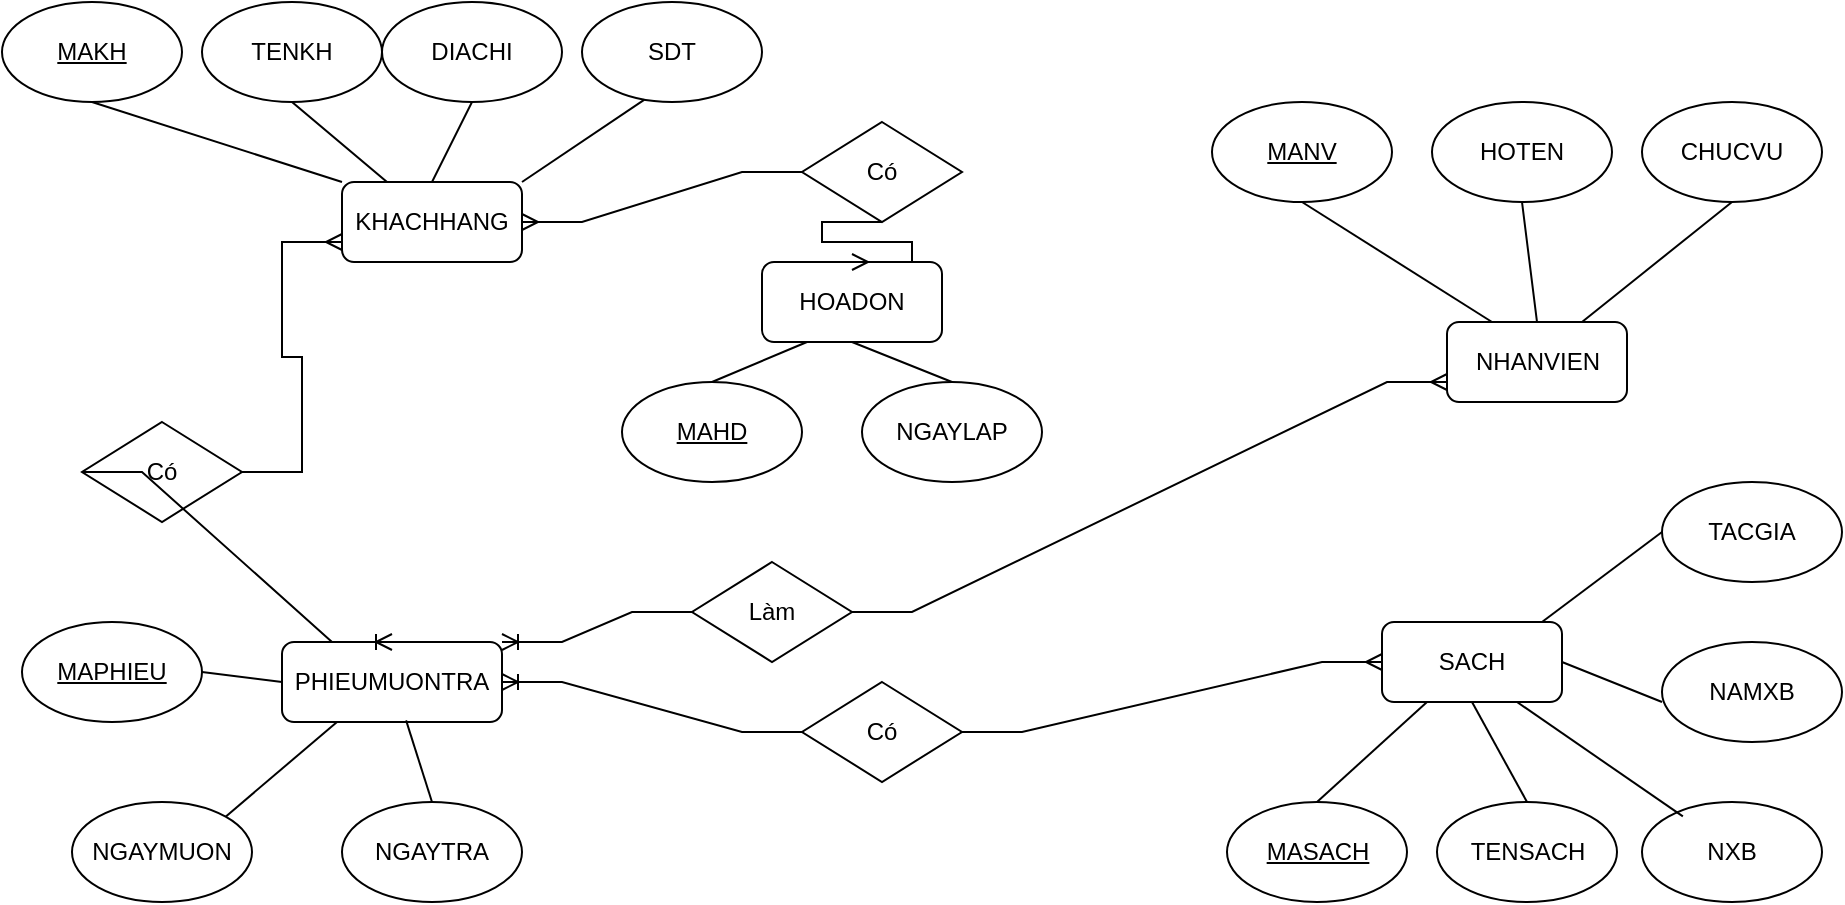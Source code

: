 <mxfile version="22.1.0" type="github">
  <diagram name="Page-1" id="KnALyriimFNui6E05drS">
    <mxGraphModel dx="736" dy="764" grid="1" gridSize="10" guides="1" tooltips="1" connect="1" arrows="1" fold="1" page="1" pageScale="1" pageWidth="850" pageHeight="1100" math="0" shadow="0">
      <root>
        <mxCell id="0" />
        <mxCell id="1" parent="0" />
        <mxCell id="fGixFEicbK8jAKSVXInB-1" value="KHACHHANG" style="rounded=1;whiteSpace=wrap;html=1;" vertex="1" parent="1">
          <mxGeometry x="170" y="140" width="90" height="40" as="geometry" />
        </mxCell>
        <mxCell id="fGixFEicbK8jAKSVXInB-2" value="NHANVIEN" style="rounded=1;whiteSpace=wrap;html=1;" vertex="1" parent="1">
          <mxGeometry x="722.5" y="210" width="90" height="40" as="geometry" />
        </mxCell>
        <mxCell id="fGixFEicbK8jAKSVXInB-3" value="PHIEUMUONTRA" style="rounded=1;whiteSpace=wrap;html=1;" vertex="1" parent="1">
          <mxGeometry x="140" y="370" width="110" height="40" as="geometry" />
        </mxCell>
        <mxCell id="fGixFEicbK8jAKSVXInB-4" value="HOADON" style="rounded=1;whiteSpace=wrap;html=1;" vertex="1" parent="1">
          <mxGeometry x="380" y="180" width="90" height="40" as="geometry" />
        </mxCell>
        <mxCell id="fGixFEicbK8jAKSVXInB-5" value="SACH" style="rounded=1;whiteSpace=wrap;html=1;" vertex="1" parent="1">
          <mxGeometry x="690" y="360" width="90" height="40" as="geometry" />
        </mxCell>
        <mxCell id="fGixFEicbK8jAKSVXInB-6" value="&lt;u&gt;MAKH&lt;/u&gt;" style="ellipse;whiteSpace=wrap;html=1;" vertex="1" parent="1">
          <mxGeometry y="50" width="90" height="50" as="geometry" />
        </mxCell>
        <mxCell id="fGixFEicbK8jAKSVXInB-7" value="TENKH" style="ellipse;whiteSpace=wrap;html=1;" vertex="1" parent="1">
          <mxGeometry x="100" y="50" width="90" height="50" as="geometry" />
        </mxCell>
        <mxCell id="fGixFEicbK8jAKSVXInB-8" value="DIACHI" style="ellipse;whiteSpace=wrap;html=1;" vertex="1" parent="1">
          <mxGeometry x="190" y="50" width="90" height="50" as="geometry" />
        </mxCell>
        <mxCell id="fGixFEicbK8jAKSVXInB-9" value="SDT" style="ellipse;whiteSpace=wrap;html=1;" vertex="1" parent="1">
          <mxGeometry x="290" y="50" width="90" height="50" as="geometry" />
        </mxCell>
        <mxCell id="fGixFEicbK8jAKSVXInB-10" value="" style="endArrow=none;html=1;rounded=0;entryX=0.5;entryY=1;entryDx=0;entryDy=0;exitX=0;exitY=0;exitDx=0;exitDy=0;" edge="1" parent="1" source="fGixFEicbK8jAKSVXInB-1" target="fGixFEicbK8jAKSVXInB-6">
          <mxGeometry width="50" height="50" relative="1" as="geometry">
            <mxPoint x="80" y="170" as="sourcePoint" />
            <mxPoint x="130" y="120" as="targetPoint" />
          </mxGeometry>
        </mxCell>
        <mxCell id="fGixFEicbK8jAKSVXInB-11" value="" style="endArrow=none;html=1;rounded=0;entryX=0.5;entryY=1;entryDx=0;entryDy=0;exitX=0.25;exitY=0;exitDx=0;exitDy=0;" edge="1" parent="1" source="fGixFEicbK8jAKSVXInB-1" target="fGixFEicbK8jAKSVXInB-7">
          <mxGeometry width="50" height="50" relative="1" as="geometry">
            <mxPoint x="130" y="250" as="sourcePoint" />
            <mxPoint x="180" y="210" as="targetPoint" />
          </mxGeometry>
        </mxCell>
        <mxCell id="fGixFEicbK8jAKSVXInB-12" value="" style="endArrow=none;html=1;rounded=0;entryX=0.5;entryY=1;entryDx=0;entryDy=0;exitX=0.5;exitY=0;exitDx=0;exitDy=0;" edge="1" parent="1" source="fGixFEicbK8jAKSVXInB-1" target="fGixFEicbK8jAKSVXInB-8">
          <mxGeometry width="50" height="50" relative="1" as="geometry">
            <mxPoint x="210" y="180" as="sourcePoint" />
            <mxPoint x="260" y="130" as="targetPoint" />
          </mxGeometry>
        </mxCell>
        <mxCell id="fGixFEicbK8jAKSVXInB-13" value="" style="endArrow=none;html=1;rounded=0;entryX=0.347;entryY=0.976;entryDx=0;entryDy=0;entryPerimeter=0;exitX=1;exitY=0;exitDx=0;exitDy=0;" edge="1" parent="1" source="fGixFEicbK8jAKSVXInB-1" target="fGixFEicbK8jAKSVXInB-9">
          <mxGeometry width="50" height="50" relative="1" as="geometry">
            <mxPoint x="260" y="180" as="sourcePoint" />
            <mxPoint x="310" y="130" as="targetPoint" />
          </mxGeometry>
        </mxCell>
        <mxCell id="fGixFEicbK8jAKSVXInB-14" value="&lt;u&gt;MANV&lt;/u&gt;" style="ellipse;whiteSpace=wrap;html=1;" vertex="1" parent="1">
          <mxGeometry x="605" y="100" width="90" height="50" as="geometry" />
        </mxCell>
        <mxCell id="fGixFEicbK8jAKSVXInB-15" value="HOTEN" style="ellipse;whiteSpace=wrap;html=1;" vertex="1" parent="1">
          <mxGeometry x="715" y="100" width="90" height="50" as="geometry" />
        </mxCell>
        <mxCell id="fGixFEicbK8jAKSVXInB-16" value="CHUCVU" style="ellipse;whiteSpace=wrap;html=1;" vertex="1" parent="1">
          <mxGeometry x="820" y="100" width="90" height="50" as="geometry" />
        </mxCell>
        <mxCell id="fGixFEicbK8jAKSVXInB-17" value="&lt;u&gt;MAPHIEU&lt;/u&gt;" style="ellipse;whiteSpace=wrap;html=1;" vertex="1" parent="1">
          <mxGeometry x="10" y="360" width="90" height="50" as="geometry" />
        </mxCell>
        <mxCell id="fGixFEicbK8jAKSVXInB-18" value="NGAYMUON" style="ellipse;whiteSpace=wrap;html=1;" vertex="1" parent="1">
          <mxGeometry x="35" y="450" width="90" height="50" as="geometry" />
        </mxCell>
        <mxCell id="fGixFEicbK8jAKSVXInB-19" value="NGAYTRA" style="ellipse;whiteSpace=wrap;html=1;" vertex="1" parent="1">
          <mxGeometry x="170" y="450" width="90" height="50" as="geometry" />
        </mxCell>
        <mxCell id="fGixFEicbK8jAKSVXInB-20" value="&lt;u&gt;MAHD&lt;/u&gt;" style="ellipse;whiteSpace=wrap;html=1;" vertex="1" parent="1">
          <mxGeometry x="310" y="240" width="90" height="50" as="geometry" />
        </mxCell>
        <mxCell id="fGixFEicbK8jAKSVXInB-21" value="NGAYLAP" style="ellipse;whiteSpace=wrap;html=1;" vertex="1" parent="1">
          <mxGeometry x="430" y="240" width="90" height="50" as="geometry" />
        </mxCell>
        <mxCell id="fGixFEicbK8jAKSVXInB-22" value="&lt;u&gt;MASACH&lt;/u&gt;" style="ellipse;whiteSpace=wrap;html=1;" vertex="1" parent="1">
          <mxGeometry x="612.5" y="450" width="90" height="50" as="geometry" />
        </mxCell>
        <mxCell id="fGixFEicbK8jAKSVXInB-23" value="TENSACH" style="ellipse;whiteSpace=wrap;html=1;" vertex="1" parent="1">
          <mxGeometry x="717.5" y="450" width="90" height="50" as="geometry" />
        </mxCell>
        <mxCell id="fGixFEicbK8jAKSVXInB-24" value="NXB" style="ellipse;whiteSpace=wrap;html=1;" vertex="1" parent="1">
          <mxGeometry x="820" y="450" width="90" height="50" as="geometry" />
        </mxCell>
        <mxCell id="fGixFEicbK8jAKSVXInB-25" value="TACGIA" style="ellipse;whiteSpace=wrap;html=1;" vertex="1" parent="1">
          <mxGeometry x="830" y="290" width="90" height="50" as="geometry" />
        </mxCell>
        <mxCell id="fGixFEicbK8jAKSVXInB-26" value="NAMXB" style="ellipse;whiteSpace=wrap;html=1;" vertex="1" parent="1">
          <mxGeometry x="830" y="370" width="90" height="50" as="geometry" />
        </mxCell>
        <mxCell id="fGixFEicbK8jAKSVXInB-27" value="" style="endArrow=none;html=1;rounded=0;entryX=0;entryY=0.5;entryDx=0;entryDy=0;exitX=1;exitY=0.5;exitDx=0;exitDy=0;" edge="1" parent="1" source="fGixFEicbK8jAKSVXInB-17" target="fGixFEicbK8jAKSVXInB-3">
          <mxGeometry width="50" height="50" relative="1" as="geometry">
            <mxPoint x="80" y="390" as="sourcePoint" />
            <mxPoint x="130" y="340" as="targetPoint" />
          </mxGeometry>
        </mxCell>
        <mxCell id="fGixFEicbK8jAKSVXInB-28" value="" style="endArrow=none;html=1;rounded=0;entryX=0.25;entryY=1;entryDx=0;entryDy=0;exitX=1;exitY=0;exitDx=0;exitDy=0;" edge="1" parent="1" source="fGixFEicbK8jAKSVXInB-18" target="fGixFEicbK8jAKSVXInB-3">
          <mxGeometry width="50" height="50" relative="1" as="geometry">
            <mxPoint x="100" y="490" as="sourcePoint" />
            <mxPoint x="150" y="440" as="targetPoint" />
          </mxGeometry>
        </mxCell>
        <mxCell id="fGixFEicbK8jAKSVXInB-29" value="" style="endArrow=none;html=1;rounded=0;entryX=0.564;entryY=0.98;entryDx=0;entryDy=0;entryPerimeter=0;exitX=0.5;exitY=0;exitDx=0;exitDy=0;" edge="1" parent="1" source="fGixFEicbK8jAKSVXInB-19" target="fGixFEicbK8jAKSVXInB-3">
          <mxGeometry width="50" height="50" relative="1" as="geometry">
            <mxPoint x="170" y="470" as="sourcePoint" />
            <mxPoint x="220" y="420" as="targetPoint" />
          </mxGeometry>
        </mxCell>
        <mxCell id="fGixFEicbK8jAKSVXInB-30" value="" style="endArrow=none;html=1;rounded=0;entryX=0.25;entryY=1;entryDx=0;entryDy=0;exitX=0.5;exitY=0;exitDx=0;exitDy=0;" edge="1" parent="1" source="fGixFEicbK8jAKSVXInB-20" target="fGixFEicbK8jAKSVXInB-4">
          <mxGeometry width="50" height="50" relative="1" as="geometry">
            <mxPoint x="370" y="270" as="sourcePoint" />
            <mxPoint x="420" y="220" as="targetPoint" />
          </mxGeometry>
        </mxCell>
        <mxCell id="fGixFEicbK8jAKSVXInB-31" value="" style="endArrow=none;html=1;rounded=0;entryX=0.5;entryY=1;entryDx=0;entryDy=0;exitX=0.5;exitY=0;exitDx=0;exitDy=0;" edge="1" parent="1" source="fGixFEicbK8jAKSVXInB-21" target="fGixFEicbK8jAKSVXInB-4">
          <mxGeometry width="50" height="50" relative="1" as="geometry">
            <mxPoint x="400" y="270" as="sourcePoint" />
            <mxPoint x="450" y="220" as="targetPoint" />
          </mxGeometry>
        </mxCell>
        <mxCell id="fGixFEicbK8jAKSVXInB-32" value="" style="endArrow=none;html=1;rounded=0;entryX=0.25;entryY=1;entryDx=0;entryDy=0;exitX=0.5;exitY=0;exitDx=0;exitDy=0;" edge="1" parent="1" source="fGixFEicbK8jAKSVXInB-22" target="fGixFEicbK8jAKSVXInB-5">
          <mxGeometry width="50" height="50" relative="1" as="geometry">
            <mxPoint x="670" y="460" as="sourcePoint" />
            <mxPoint x="720" y="410" as="targetPoint" />
          </mxGeometry>
        </mxCell>
        <mxCell id="fGixFEicbK8jAKSVXInB-33" value="" style="endArrow=none;html=1;rounded=0;entryX=0.5;entryY=1;entryDx=0;entryDy=0;exitX=0.5;exitY=0;exitDx=0;exitDy=0;" edge="1" parent="1" source="fGixFEicbK8jAKSVXInB-23" target="fGixFEicbK8jAKSVXInB-5">
          <mxGeometry width="50" height="50" relative="1" as="geometry">
            <mxPoint x="770" y="460" as="sourcePoint" />
            <mxPoint x="820" y="410" as="targetPoint" />
          </mxGeometry>
        </mxCell>
        <mxCell id="fGixFEicbK8jAKSVXInB-34" value="" style="endArrow=none;html=1;rounded=0;entryX=0.75;entryY=1;entryDx=0;entryDy=0;exitX=0.227;exitY=0.144;exitDx=0;exitDy=0;exitPerimeter=0;" edge="1" parent="1" source="fGixFEicbK8jAKSVXInB-24" target="fGixFEicbK8jAKSVXInB-5">
          <mxGeometry width="50" height="50" relative="1" as="geometry">
            <mxPoint x="770" y="470" as="sourcePoint" />
            <mxPoint x="820" y="420" as="targetPoint" />
          </mxGeometry>
        </mxCell>
        <mxCell id="fGixFEicbK8jAKSVXInB-35" value="" style="endArrow=none;html=1;rounded=0;exitX=1;exitY=0.5;exitDx=0;exitDy=0;" edge="1" parent="1" source="fGixFEicbK8jAKSVXInB-5">
          <mxGeometry width="50" height="50" relative="1" as="geometry">
            <mxPoint x="790" y="440" as="sourcePoint" />
            <mxPoint x="830" y="400" as="targetPoint" />
          </mxGeometry>
        </mxCell>
        <mxCell id="fGixFEicbK8jAKSVXInB-36" value="" style="endArrow=none;html=1;rounded=0;entryX=0;entryY=0.5;entryDx=0;entryDy=0;" edge="1" parent="1" target="fGixFEicbK8jAKSVXInB-25">
          <mxGeometry width="50" height="50" relative="1" as="geometry">
            <mxPoint x="770" y="360" as="sourcePoint" />
            <mxPoint x="820" y="310" as="targetPoint" />
          </mxGeometry>
        </mxCell>
        <mxCell id="fGixFEicbK8jAKSVXInB-37" value="" style="endArrow=none;html=1;rounded=0;entryX=0.5;entryY=1;entryDx=0;entryDy=0;exitX=0.25;exitY=0;exitDx=0;exitDy=0;" edge="1" parent="1" source="fGixFEicbK8jAKSVXInB-2" target="fGixFEicbK8jAKSVXInB-14">
          <mxGeometry width="50" height="50" relative="1" as="geometry">
            <mxPoint x="652.5" y="220" as="sourcePoint" />
            <mxPoint x="702.5" y="170" as="targetPoint" />
          </mxGeometry>
        </mxCell>
        <mxCell id="fGixFEicbK8jAKSVXInB-38" value="" style="endArrow=none;html=1;rounded=0;entryX=0.5;entryY=1;entryDx=0;entryDy=0;exitX=0.5;exitY=0;exitDx=0;exitDy=0;" edge="1" parent="1" source="fGixFEicbK8jAKSVXInB-2" target="fGixFEicbK8jAKSVXInB-15">
          <mxGeometry width="50" height="50" relative="1" as="geometry">
            <mxPoint x="715" y="210" as="sourcePoint" />
            <mxPoint x="765" y="160" as="targetPoint" />
          </mxGeometry>
        </mxCell>
        <mxCell id="fGixFEicbK8jAKSVXInB-39" value="" style="endArrow=none;html=1;rounded=0;entryX=0.5;entryY=1;entryDx=0;entryDy=0;exitX=0.75;exitY=0;exitDx=0;exitDy=0;" edge="1" parent="1" source="fGixFEicbK8jAKSVXInB-2" target="fGixFEicbK8jAKSVXInB-16">
          <mxGeometry width="50" height="50" relative="1" as="geometry">
            <mxPoint x="812.5" y="215" as="sourcePoint" />
            <mxPoint x="862.5" y="165" as="targetPoint" />
          </mxGeometry>
        </mxCell>
        <mxCell id="fGixFEicbK8jAKSVXInB-54" value="Có" style="rhombus;whiteSpace=wrap;html=1;" vertex="1" parent="1">
          <mxGeometry x="400" y="390" width="80" height="50" as="geometry" />
        </mxCell>
        <mxCell id="fGixFEicbK8jAKSVXInB-55" value="" style="edgeStyle=entityRelationEdgeStyle;fontSize=12;html=1;endArrow=ERoneToMany;rounded=0;entryX=1;entryY=0.5;entryDx=0;entryDy=0;exitX=0;exitY=0.5;exitDx=0;exitDy=0;" edge="1" parent="1" source="fGixFEicbK8jAKSVXInB-54" target="fGixFEicbK8jAKSVXInB-3">
          <mxGeometry width="100" height="100" relative="1" as="geometry">
            <mxPoint x="250" y="550" as="sourcePoint" />
            <mxPoint x="350" y="450" as="targetPoint" />
          </mxGeometry>
        </mxCell>
        <mxCell id="fGixFEicbK8jAKSVXInB-56" value="" style="edgeStyle=entityRelationEdgeStyle;fontSize=12;html=1;endArrow=ERmany;rounded=0;exitX=1;exitY=0.5;exitDx=0;exitDy=0;entryX=0;entryY=0.5;entryDx=0;entryDy=0;" edge="1" parent="1" source="fGixFEicbK8jAKSVXInB-54" target="fGixFEicbK8jAKSVXInB-5">
          <mxGeometry width="100" height="100" relative="1" as="geometry">
            <mxPoint x="490" y="520" as="sourcePoint" />
            <mxPoint x="590" y="420" as="targetPoint" />
          </mxGeometry>
        </mxCell>
        <mxCell id="fGixFEicbK8jAKSVXInB-57" value="Làm" style="rhombus;whiteSpace=wrap;html=1;" vertex="1" parent="1">
          <mxGeometry x="345" y="330" width="80" height="50" as="geometry" />
        </mxCell>
        <mxCell id="fGixFEicbK8jAKSVXInB-58" value="" style="edgeStyle=entityRelationEdgeStyle;fontSize=12;html=1;endArrow=ERoneToMany;rounded=0;entryX=1;entryY=0;entryDx=0;entryDy=0;exitX=0;exitY=0.5;exitDx=0;exitDy=0;" edge="1" parent="1" source="fGixFEicbK8jAKSVXInB-57" target="fGixFEicbK8jAKSVXInB-3">
          <mxGeometry width="100" height="100" relative="1" as="geometry">
            <mxPoint x="260" y="560" as="sourcePoint" />
            <mxPoint x="260" y="400" as="targetPoint" />
          </mxGeometry>
        </mxCell>
        <mxCell id="fGixFEicbK8jAKSVXInB-59" value="" style="edgeStyle=entityRelationEdgeStyle;fontSize=12;html=1;endArrow=ERmany;rounded=0;exitX=1;exitY=0.5;exitDx=0;exitDy=0;entryX=0;entryY=0.75;entryDx=0;entryDy=0;" edge="1" parent="1" source="fGixFEicbK8jAKSVXInB-57" target="fGixFEicbK8jAKSVXInB-2">
          <mxGeometry width="100" height="100" relative="1" as="geometry">
            <mxPoint x="500" y="530" as="sourcePoint" />
            <mxPoint x="700" y="390" as="targetPoint" />
          </mxGeometry>
        </mxCell>
        <mxCell id="fGixFEicbK8jAKSVXInB-60" value="Có" style="rhombus;whiteSpace=wrap;html=1;" vertex="1" parent="1">
          <mxGeometry x="40" y="260" width="80" height="50" as="geometry" />
        </mxCell>
        <mxCell id="fGixFEicbK8jAKSVXInB-61" value="" style="edgeStyle=entityRelationEdgeStyle;fontSize=12;html=1;endArrow=ERoneToMany;rounded=0;entryX=0.5;entryY=0;entryDx=0;entryDy=0;exitX=0;exitY=0.5;exitDx=0;exitDy=0;" edge="1" parent="1" source="fGixFEicbK8jAKSVXInB-60" target="fGixFEicbK8jAKSVXInB-3">
          <mxGeometry width="100" height="100" relative="1" as="geometry">
            <mxPoint x="47.5" y="440" as="sourcePoint" />
            <mxPoint x="47.5" y="280" as="targetPoint" />
          </mxGeometry>
        </mxCell>
        <mxCell id="fGixFEicbK8jAKSVXInB-62" value="" style="edgeStyle=entityRelationEdgeStyle;fontSize=12;html=1;endArrow=ERmany;rounded=0;exitX=1;exitY=0.5;exitDx=0;exitDy=0;entryX=0;entryY=0.75;entryDx=0;entryDy=0;" edge="1" parent="1" source="fGixFEicbK8jAKSVXInB-60" target="fGixFEicbK8jAKSVXInB-1">
          <mxGeometry width="100" height="100" relative="1" as="geometry">
            <mxPoint x="287.5" y="410" as="sourcePoint" />
            <mxPoint x="487.5" y="270" as="targetPoint" />
          </mxGeometry>
        </mxCell>
        <mxCell id="fGixFEicbK8jAKSVXInB-63" value="Có" style="rhombus;whiteSpace=wrap;html=1;" vertex="1" parent="1">
          <mxGeometry x="400" y="110" width="80" height="50" as="geometry" />
        </mxCell>
        <mxCell id="fGixFEicbK8jAKSVXInB-64" value="" style="edgeStyle=entityRelationEdgeStyle;fontSize=12;html=1;endArrow=ERmany;rounded=0;exitX=0;exitY=0.5;exitDx=0;exitDy=0;entryX=1;entryY=0.5;entryDx=0;entryDy=0;" edge="1" parent="1" source="fGixFEicbK8jAKSVXInB-63" target="fGixFEicbK8jAKSVXInB-1">
          <mxGeometry width="100" height="100" relative="1" as="geometry">
            <mxPoint x="130" y="295" as="sourcePoint" />
            <mxPoint x="290" y="200" as="targetPoint" />
          </mxGeometry>
        </mxCell>
        <mxCell id="fGixFEicbK8jAKSVXInB-65" value="" style="edgeStyle=entityRelationEdgeStyle;fontSize=12;html=1;endArrow=ERmany;rounded=0;exitX=0.5;exitY=1;exitDx=0;exitDy=0;entryX=0.5;entryY=0;entryDx=0;entryDy=0;" edge="1" parent="1" source="fGixFEicbK8jAKSVXInB-63" target="fGixFEicbK8jAKSVXInB-4">
          <mxGeometry width="100" height="100" relative="1" as="geometry">
            <mxPoint x="410" y="145" as="sourcePoint" />
            <mxPoint x="270" y="170" as="targetPoint" />
          </mxGeometry>
        </mxCell>
      </root>
    </mxGraphModel>
  </diagram>
</mxfile>
